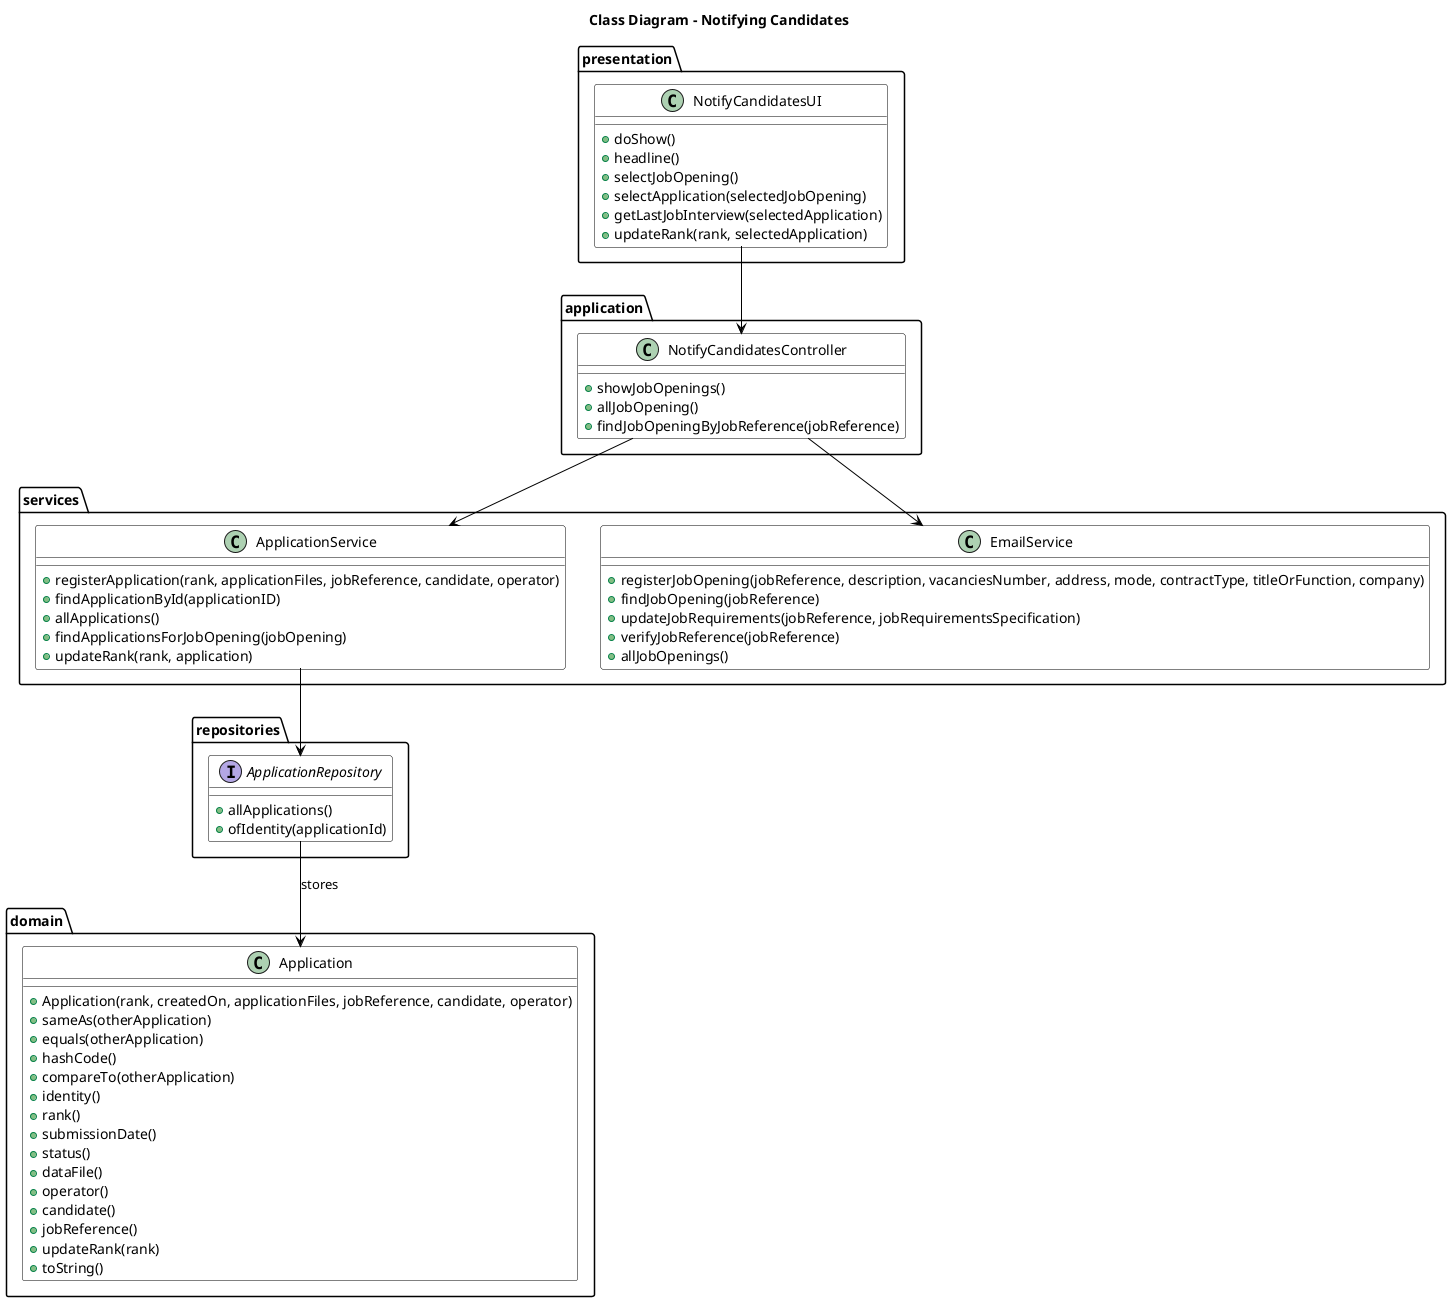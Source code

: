 @startuml
skinparam class {
    BackgroundColor White
    ArrowColor Black
    BorderColor Black
    FontColor Black
    FontSize 14
}

Title "Class Diagram - Notifying Candidates"

package "presentation" {
    class NotifyCandidatesUI {
        + doShow()
        + headline()
        + selectJobOpening()
        + selectApplication(selectedJobOpening)
        + getLastJobInterview(selectedApplication)
        + updateRank(rank, selectedApplication)
    }
}

package "application" {
    class NotifyCandidatesController {
        + showJobOpenings()
        + allJobOpening()
        + findJobOpeningByJobReference(jobReference)
    }
}

package "services" {
    class ApplicationService {
        + registerApplication(rank, applicationFiles, jobReference, candidate, operator)
        + findApplicationById(applicationID)
        + allApplications()
        + findApplicationsForJobOpening(jobOpening)
        + updateRank(rank, application)
    }

    class EmailService {
        + registerJobOpening(jobReference, description, vacanciesNumber, address, mode, contractType, titleOrFunction, company)
        + findJobOpening(jobReference)
        + updateJobRequirements(jobReference, jobRequirementsSpecification)
        + verifyJobReference(jobReference)
        + allJobOpenings()
    }
}

package "repositories" {
    interface ApplicationRepository {
        + allApplications()
        + ofIdentity(applicationId)
    }
}

package "domain" {
    class Application {
        + Application(rank, createdOn, applicationFiles, jobReference, candidate, operator)
        + sameAs(otherApplication)
        + equals(otherApplication)
        + hashCode()
        + compareTo(otherApplication)
        + identity()
        + rank()
        + submissionDate()
        + status()
        + dataFile()
        + operator()
        + candidate()
        + jobReference()
        + updateRank(rank)
        + toString()
    }
}

NotifyCandidatesUI --> NotifyCandidatesController

NotifyCandidatesController --> ApplicationService
NotifyCandidatesController --> EmailService

ApplicationService --> ApplicationRepository

ApplicationRepository --> Application : stores

@enduml